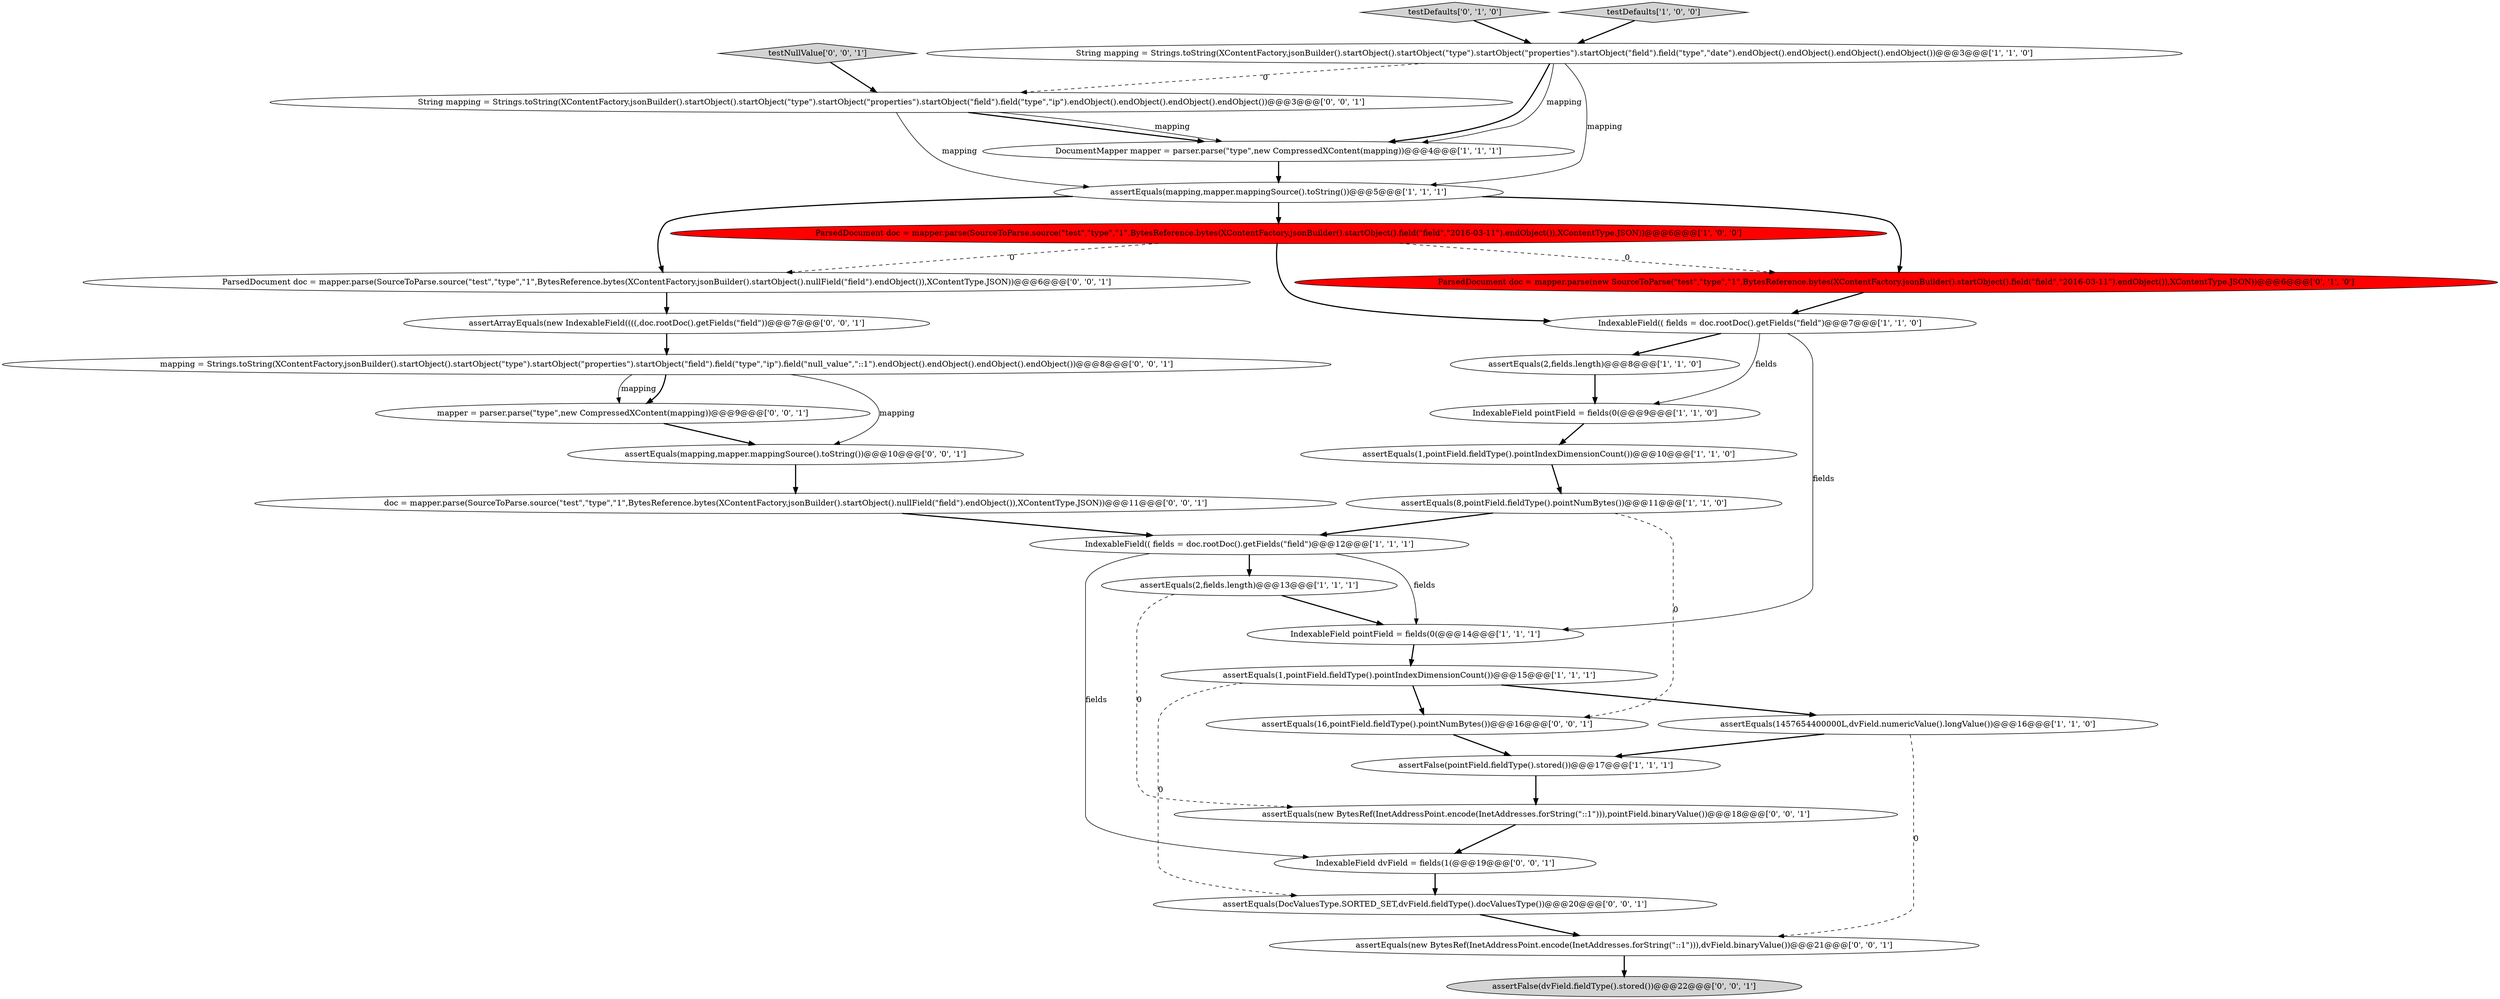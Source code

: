 digraph {
17 [style = filled, label = "testDefaults['0', '1', '0']", fillcolor = lightgray, shape = diamond image = "AAA0AAABBB2BBB"];
12 [style = filled, label = "assertEquals(1,pointField.fieldType().pointIndexDimensionCount())@@@10@@@['1', '1', '0']", fillcolor = white, shape = ellipse image = "AAA0AAABBB1BBB"];
10 [style = filled, label = "testDefaults['1', '0', '0']", fillcolor = lightgray, shape = diamond image = "AAA0AAABBB1BBB"];
31 [style = filled, label = "assertEquals(new BytesRef(InetAddressPoint.encode(InetAddresses.forString(\"::1\"))),pointField.binaryValue())@@@18@@@['0', '0', '1']", fillcolor = white, shape = ellipse image = "AAA0AAABBB3BBB"];
11 [style = filled, label = "IndexableField pointField = fields(0(@@@9@@@['1', '1', '0']", fillcolor = white, shape = ellipse image = "AAA0AAABBB1BBB"];
3 [style = filled, label = "assertEquals(1457654400000L,dvField.numericValue().longValue())@@@16@@@['1', '1', '0']", fillcolor = white, shape = ellipse image = "AAA0AAABBB1BBB"];
1 [style = filled, label = "assertEquals(2,fields.length)@@@8@@@['1', '1', '0']", fillcolor = white, shape = ellipse image = "AAA0AAABBB1BBB"];
2 [style = filled, label = "IndexableField pointField = fields(0(@@@14@@@['1', '1', '1']", fillcolor = white, shape = ellipse image = "AAA0AAABBB1BBB"];
20 [style = filled, label = "testNullValue['0', '0', '1']", fillcolor = lightgray, shape = diamond image = "AAA0AAABBB3BBB"];
7 [style = filled, label = "IndexableField(( fields = doc.rootDoc().getFields(\"field\")@@@12@@@['1', '1', '1']", fillcolor = white, shape = ellipse image = "AAA0AAABBB1BBB"];
22 [style = filled, label = "IndexableField dvField = fields(1(@@@19@@@['0', '0', '1']", fillcolor = white, shape = ellipse image = "AAA0AAABBB3BBB"];
24 [style = filled, label = "doc = mapper.parse(SourceToParse.source(\"test\",\"type\",\"1\",BytesReference.bytes(XContentFactory.jsonBuilder().startObject().nullField(\"field\").endObject()),XContentType.JSON))@@@11@@@['0', '0', '1']", fillcolor = white, shape = ellipse image = "AAA0AAABBB3BBB"];
26 [style = filled, label = "mapper = parser.parse(\"type\",new CompressedXContent(mapping))@@@9@@@['0', '0', '1']", fillcolor = white, shape = ellipse image = "AAA0AAABBB3BBB"];
25 [style = filled, label = "assertEquals(new BytesRef(InetAddressPoint.encode(InetAddresses.forString(\"::1\"))),dvField.binaryValue())@@@21@@@['0', '0', '1']", fillcolor = white, shape = ellipse image = "AAA0AAABBB3BBB"];
23 [style = filled, label = "mapping = Strings.toString(XContentFactory.jsonBuilder().startObject().startObject(\"type\").startObject(\"properties\").startObject(\"field\").field(\"type\",\"ip\").field(\"null_value\",\"::1\").endObject().endObject().endObject().endObject())@@@8@@@['0', '0', '1']", fillcolor = white, shape = ellipse image = "AAA0AAABBB3BBB"];
27 [style = filled, label = "assertEquals(DocValuesType.SORTED_SET,dvField.fieldType().docValuesType())@@@20@@@['0', '0', '1']", fillcolor = white, shape = ellipse image = "AAA0AAABBB3BBB"];
6 [style = filled, label = "IndexableField(( fields = doc.rootDoc().getFields(\"field\")@@@7@@@['1', '1', '0']", fillcolor = white, shape = ellipse image = "AAA0AAABBB1BBB"];
16 [style = filled, label = "ParsedDocument doc = mapper.parse(new SourceToParse(\"test\",\"type\",\"1\",BytesReference.bytes(XContentFactory.jsonBuilder().startObject().field(\"field\",\"2016-03-11\").endObject()),XContentType.JSON))@@@6@@@['0', '1', '0']", fillcolor = red, shape = ellipse image = "AAA1AAABBB2BBB"];
21 [style = filled, label = "String mapping = Strings.toString(XContentFactory.jsonBuilder().startObject().startObject(\"type\").startObject(\"properties\").startObject(\"field\").field(\"type\",\"ip\").endObject().endObject().endObject().endObject())@@@3@@@['0', '0', '1']", fillcolor = white, shape = ellipse image = "AAA0AAABBB3BBB"];
8 [style = filled, label = "assertEquals(2,fields.length)@@@13@@@['1', '1', '1']", fillcolor = white, shape = ellipse image = "AAA0AAABBB1BBB"];
19 [style = filled, label = "ParsedDocument doc = mapper.parse(SourceToParse.source(\"test\",\"type\",\"1\",BytesReference.bytes(XContentFactory.jsonBuilder().startObject().nullField(\"field\").endObject()),XContentType.JSON))@@@6@@@['0', '0', '1']", fillcolor = white, shape = ellipse image = "AAA0AAABBB3BBB"];
9 [style = filled, label = "ParsedDocument doc = mapper.parse(SourceToParse.source(\"test\",\"type\",\"1\",BytesReference.bytes(XContentFactory.jsonBuilder().startObject().field(\"field\",\"2016-03-11\").endObject()),XContentType.JSON))@@@6@@@['1', '0', '0']", fillcolor = red, shape = ellipse image = "AAA1AAABBB1BBB"];
30 [style = filled, label = "assertEquals(mapping,mapper.mappingSource().toString())@@@10@@@['0', '0', '1']", fillcolor = white, shape = ellipse image = "AAA0AAABBB3BBB"];
18 [style = filled, label = "assertEquals(16,pointField.fieldType().pointNumBytes())@@@16@@@['0', '0', '1']", fillcolor = white, shape = ellipse image = "AAA0AAABBB3BBB"];
15 [style = filled, label = "DocumentMapper mapper = parser.parse(\"type\",new CompressedXContent(mapping))@@@4@@@['1', '1', '1']", fillcolor = white, shape = ellipse image = "AAA0AAABBB1BBB"];
28 [style = filled, label = "assertFalse(dvField.fieldType().stored())@@@22@@@['0', '0', '1']", fillcolor = lightgray, shape = ellipse image = "AAA0AAABBB3BBB"];
4 [style = filled, label = "String mapping = Strings.toString(XContentFactory.jsonBuilder().startObject().startObject(\"type\").startObject(\"properties\").startObject(\"field\").field(\"type\",\"date\").endObject().endObject().endObject().endObject())@@@3@@@['1', '1', '0']", fillcolor = white, shape = ellipse image = "AAA0AAABBB1BBB"];
29 [style = filled, label = "assertArrayEquals(new IndexableField((((,doc.rootDoc().getFields(\"field\"))@@@7@@@['0', '0', '1']", fillcolor = white, shape = ellipse image = "AAA0AAABBB3BBB"];
0 [style = filled, label = "assertEquals(8,pointField.fieldType().pointNumBytes())@@@11@@@['1', '1', '0']", fillcolor = white, shape = ellipse image = "AAA0AAABBB1BBB"];
13 [style = filled, label = "assertFalse(pointField.fieldType().stored())@@@17@@@['1', '1', '1']", fillcolor = white, shape = ellipse image = "AAA0AAABBB1BBB"];
5 [style = filled, label = "assertEquals(mapping,mapper.mappingSource().toString())@@@5@@@['1', '1', '1']", fillcolor = white, shape = ellipse image = "AAA0AAABBB1BBB"];
14 [style = filled, label = "assertEquals(1,pointField.fieldType().pointIndexDimensionCount())@@@15@@@['1', '1', '1']", fillcolor = white, shape = ellipse image = "AAA0AAABBB1BBB"];
14->3 [style = bold, label=""];
30->24 [style = bold, label=""];
25->28 [style = bold, label=""];
9->16 [style = dashed, label="0"];
31->22 [style = bold, label=""];
5->9 [style = bold, label=""];
21->5 [style = solid, label="mapping"];
19->29 [style = bold, label=""];
7->2 [style = solid, label="fields"];
7->22 [style = solid, label="fields"];
16->6 [style = bold, label=""];
21->15 [style = bold, label=""];
4->15 [style = bold, label=""];
23->26 [style = bold, label=""];
4->5 [style = solid, label="mapping"];
11->12 [style = bold, label=""];
29->23 [style = bold, label=""];
7->8 [style = bold, label=""];
4->21 [style = dashed, label="0"];
12->0 [style = bold, label=""];
14->27 [style = dashed, label="0"];
15->5 [style = bold, label=""];
1->11 [style = bold, label=""];
9->6 [style = bold, label=""];
0->7 [style = bold, label=""];
26->30 [style = bold, label=""];
20->21 [style = bold, label=""];
5->16 [style = bold, label=""];
21->15 [style = solid, label="mapping"];
5->19 [style = bold, label=""];
23->30 [style = solid, label="mapping"];
6->1 [style = bold, label=""];
9->19 [style = dashed, label="0"];
8->2 [style = bold, label=""];
6->2 [style = solid, label="fields"];
23->26 [style = solid, label="mapping"];
22->27 [style = bold, label=""];
2->14 [style = bold, label=""];
18->13 [style = bold, label=""];
10->4 [style = bold, label=""];
3->13 [style = bold, label=""];
6->11 [style = solid, label="fields"];
0->18 [style = dashed, label="0"];
14->18 [style = bold, label=""];
13->31 [style = bold, label=""];
8->31 [style = dashed, label="0"];
24->7 [style = bold, label=""];
27->25 [style = bold, label=""];
17->4 [style = bold, label=""];
4->15 [style = solid, label="mapping"];
3->25 [style = dashed, label="0"];
}
